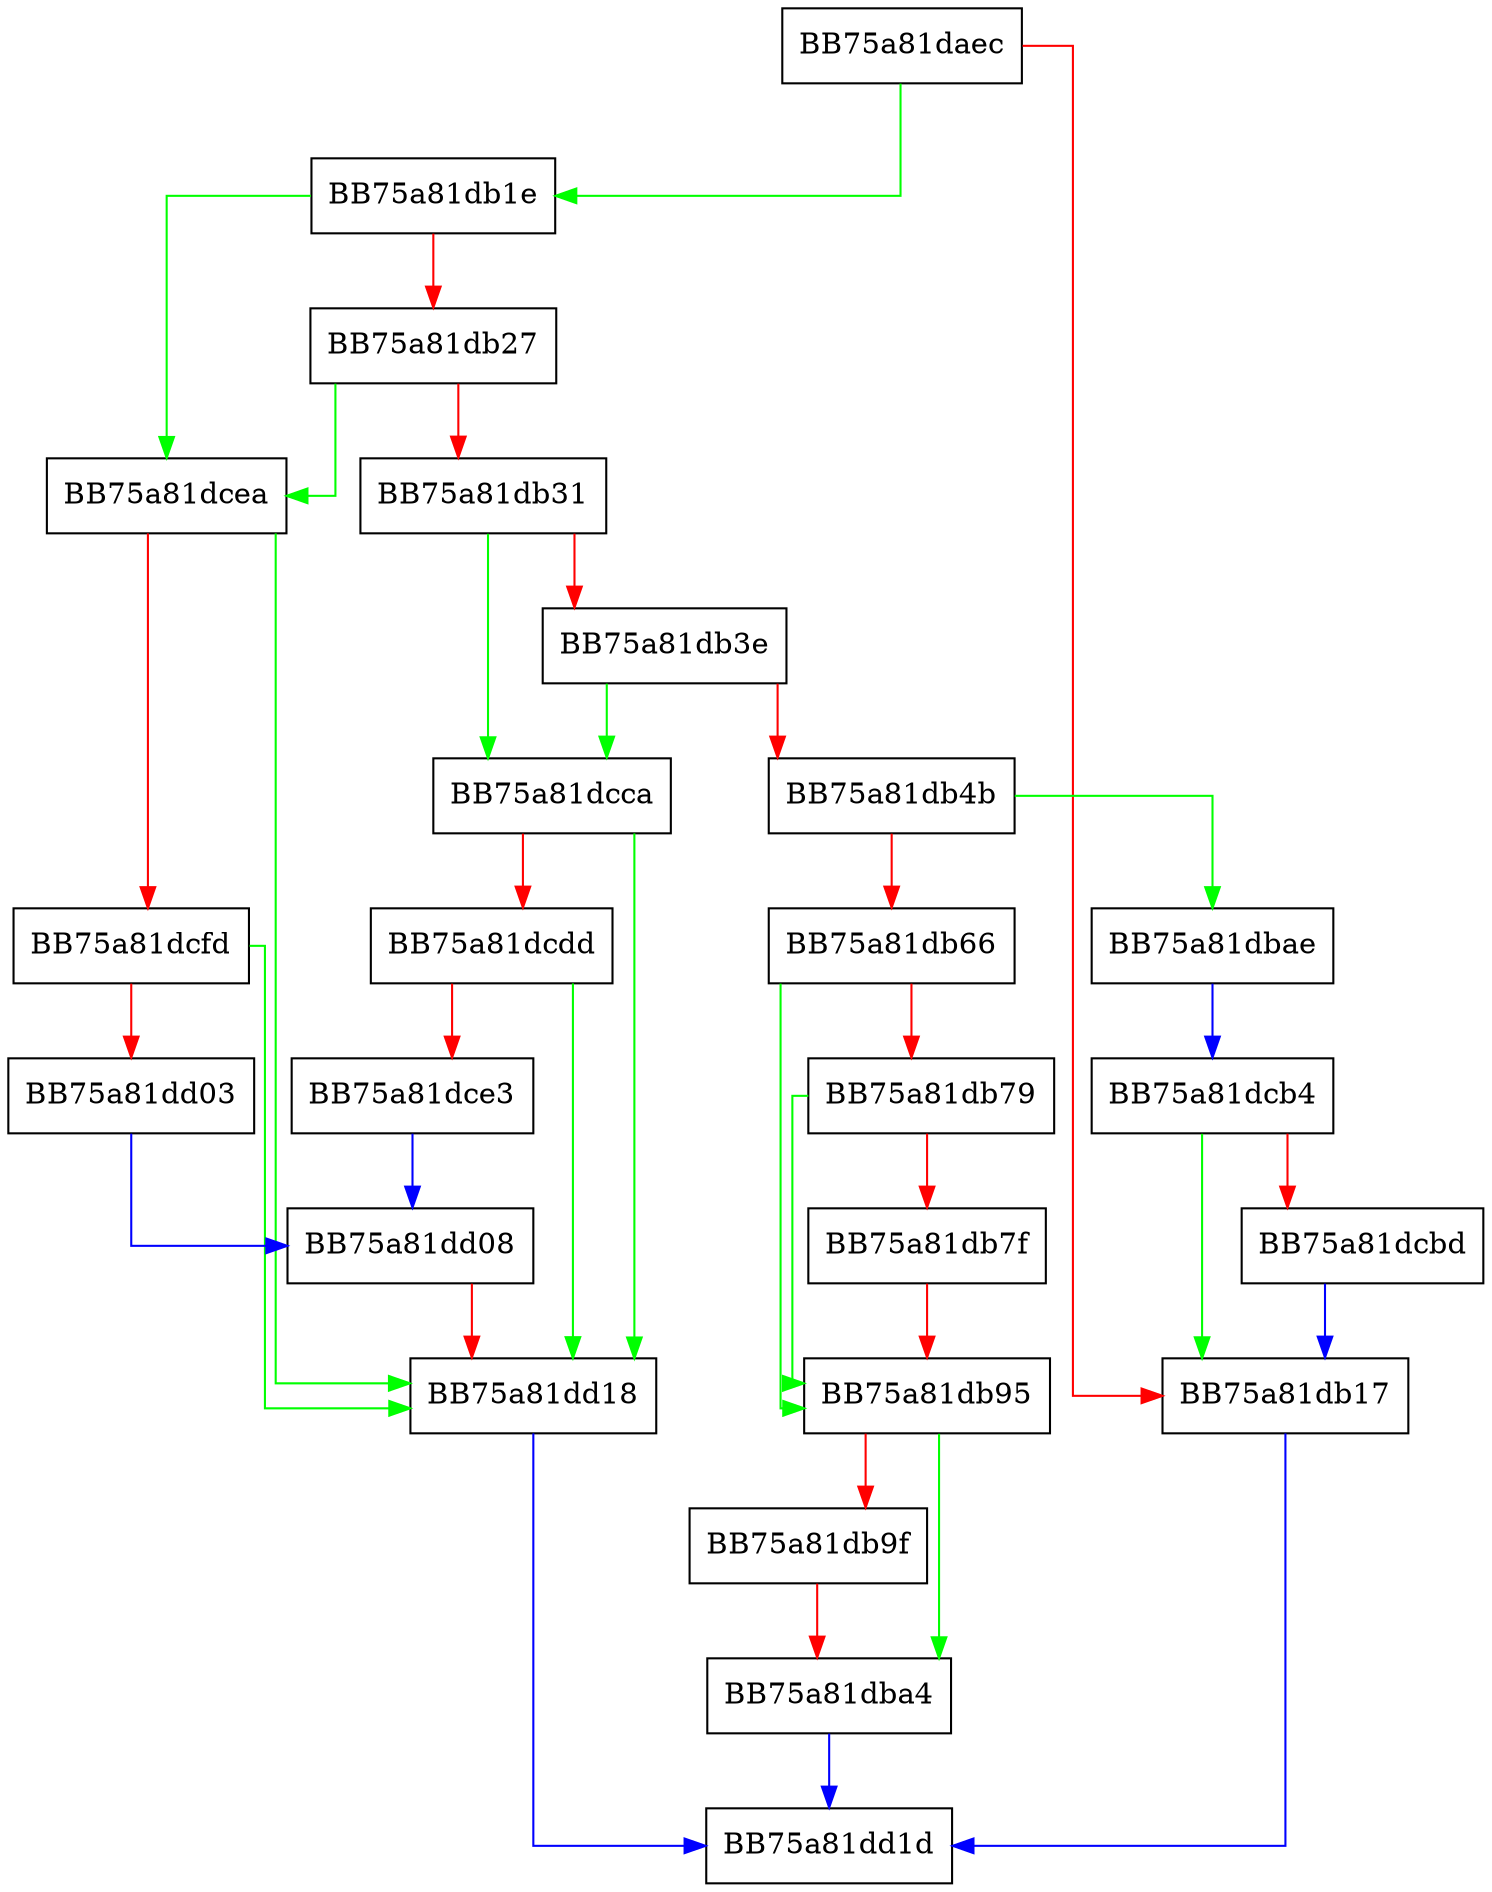 digraph ProcessBmChangeOwner {
  node [shape="box"];
  graph [splines=ortho];
  BB75a81daec -> BB75a81db1e [color="green"];
  BB75a81daec -> BB75a81db17 [color="red"];
  BB75a81db17 -> BB75a81dd1d [color="blue"];
  BB75a81db1e -> BB75a81dcea [color="green"];
  BB75a81db1e -> BB75a81db27 [color="red"];
  BB75a81db27 -> BB75a81dcea [color="green"];
  BB75a81db27 -> BB75a81db31 [color="red"];
  BB75a81db31 -> BB75a81dcca [color="green"];
  BB75a81db31 -> BB75a81db3e [color="red"];
  BB75a81db3e -> BB75a81dcca [color="green"];
  BB75a81db3e -> BB75a81db4b [color="red"];
  BB75a81db4b -> BB75a81dbae [color="green"];
  BB75a81db4b -> BB75a81db66 [color="red"];
  BB75a81db66 -> BB75a81db95 [color="green"];
  BB75a81db66 -> BB75a81db79 [color="red"];
  BB75a81db79 -> BB75a81db95 [color="green"];
  BB75a81db79 -> BB75a81db7f [color="red"];
  BB75a81db7f -> BB75a81db95 [color="red"];
  BB75a81db95 -> BB75a81dba4 [color="green"];
  BB75a81db95 -> BB75a81db9f [color="red"];
  BB75a81db9f -> BB75a81dba4 [color="red"];
  BB75a81dba4 -> BB75a81dd1d [color="blue"];
  BB75a81dbae -> BB75a81dcb4 [color="blue"];
  BB75a81dcb4 -> BB75a81db17 [color="green"];
  BB75a81dcb4 -> BB75a81dcbd [color="red"];
  BB75a81dcbd -> BB75a81db17 [color="blue"];
  BB75a81dcca -> BB75a81dd18 [color="green"];
  BB75a81dcca -> BB75a81dcdd [color="red"];
  BB75a81dcdd -> BB75a81dd18 [color="green"];
  BB75a81dcdd -> BB75a81dce3 [color="red"];
  BB75a81dce3 -> BB75a81dd08 [color="blue"];
  BB75a81dcea -> BB75a81dd18 [color="green"];
  BB75a81dcea -> BB75a81dcfd [color="red"];
  BB75a81dcfd -> BB75a81dd18 [color="green"];
  BB75a81dcfd -> BB75a81dd03 [color="red"];
  BB75a81dd03 -> BB75a81dd08 [color="blue"];
  BB75a81dd08 -> BB75a81dd18 [color="red"];
  BB75a81dd18 -> BB75a81dd1d [color="blue"];
}